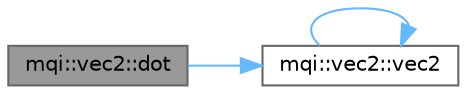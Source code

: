 digraph "mqi::vec2::dot"
{
 // LATEX_PDF_SIZE
  bgcolor="transparent";
  edge [fontname=Helvetica,fontsize=10,labelfontname=Helvetica,labelfontsize=10];
  node [fontname=Helvetica,fontsize=10,shape=box,height=0.2,width=0.4];
  rankdir="LR";
  Node1 [id="Node000001",label="mqi::vec2::dot",height=0.2,width=0.4,color="gray40", fillcolor="grey60", style="filled", fontcolor="black",tooltip="Calculates the dot product with another vector."];
  Node1 -> Node2 [id="edge1_Node000001_Node000002",color="steelblue1",style="solid",tooltip=" "];
  Node2 [id="Node000002",label="mqi::vec2::vec2",height=0.2,width=0.4,color="grey40", fillcolor="white", style="filled",URL="$classmqi_1_1vec2.html#a9c98d025daf145347271cc9c047005b4",tooltip="Copy constructor (from non-const reference)."];
  Node2 -> Node2 [id="edge2_Node000002_Node000002",color="steelblue1",style="solid",tooltip=" "];
}

